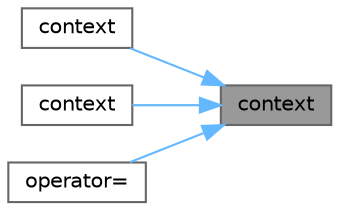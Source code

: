 digraph "context"
{
 // LATEX_PDF_SIZE
  bgcolor="transparent";
  edge [fontname=Helvetica,fontsize=10,labelfontname=Helvetica,labelfontsize=10];
  node [fontname=Helvetica,fontsize=10,shape=box,height=0.2,width=0.4];
  rankdir="RL";
  Node1 [id="Node000001",label="context",height=0.2,width=0.4,color="gray40", fillcolor="grey60", style="filled", fontcolor="black",tooltip="Constructs a context object."];
  Node1 -> Node2 [id="edge1_Node000001_Node000002",dir="back",color="steelblue1",style="solid",tooltip=" "];
  Node2 [id="Node000002",label="context",height=0.2,width=0.4,color="grey40", fillcolor="white", style="filled",URL="$classcontext.html#a86e23daa67a85fabd70b1fc7d715eeb5",tooltip=" "];
  Node1 -> Node3 [id="edge2_Node000001_Node000003",dir="back",color="steelblue1",style="solid",tooltip=" "];
  Node3 [id="Node000003",label="context",height=0.2,width=0.4,color="grey40", fillcolor="white", style="filled",URL="$classcontext.html#a11290cf1c61da45b2c1bd85d264efd47",tooltip=" "];
  Node1 -> Node4 [id="edge3_Node000001_Node000004",dir="back",color="steelblue1",style="solid",tooltip=" "];
  Node4 [id="Node000004",label="operator=",height=0.2,width=0.4,color="grey40", fillcolor="white", style="filled",URL="$classcontext.html#a2d386171313823d5505d6ded591f3e9c",tooltip=" "];
}
